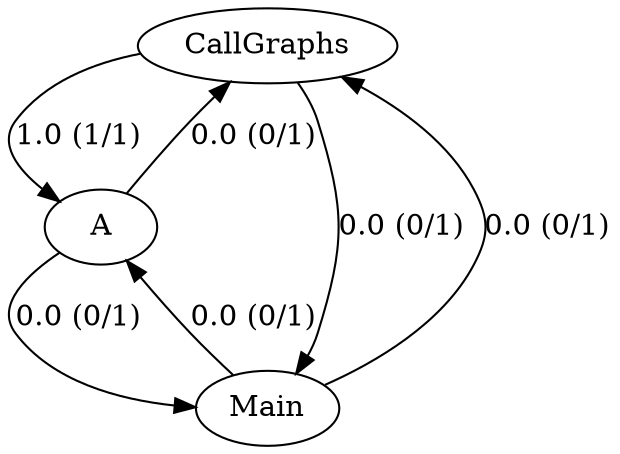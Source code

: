 digraph "call-graph" {
	"CallGraphs"->"A"[label="1.0 (1/1)"];
	"CallGraphs"->"Main"[label="0.0 (0/1)"];
	"A"->"CallGraphs"[label="0.0 (0/1)"];
	"A"->"Main"[label="0.0 (0/1)"];
	"Main"->"CallGraphs"[label="0.0 (0/1)"];
	"Main"->"A"[label="0.0 (0/1)"];
}